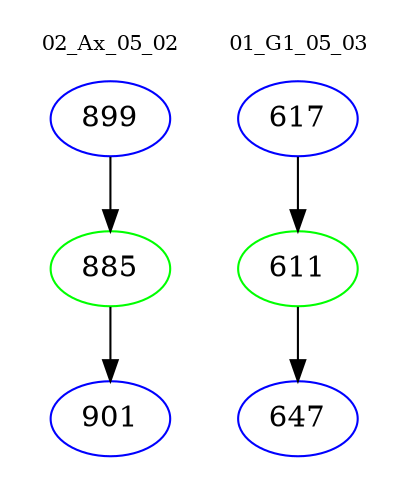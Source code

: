 digraph{
subgraph cluster_0 {
color = white
label = "02_Ax_05_02";
fontsize=10;
T0_899 [label="899", color="blue"]
T0_899 -> T0_885 [color="black"]
T0_885 [label="885", color="green"]
T0_885 -> T0_901 [color="black"]
T0_901 [label="901", color="blue"]
}
subgraph cluster_1 {
color = white
label = "01_G1_05_03";
fontsize=10;
T1_617 [label="617", color="blue"]
T1_617 -> T1_611 [color="black"]
T1_611 [label="611", color="green"]
T1_611 -> T1_647 [color="black"]
T1_647 [label="647", color="blue"]
}
}
